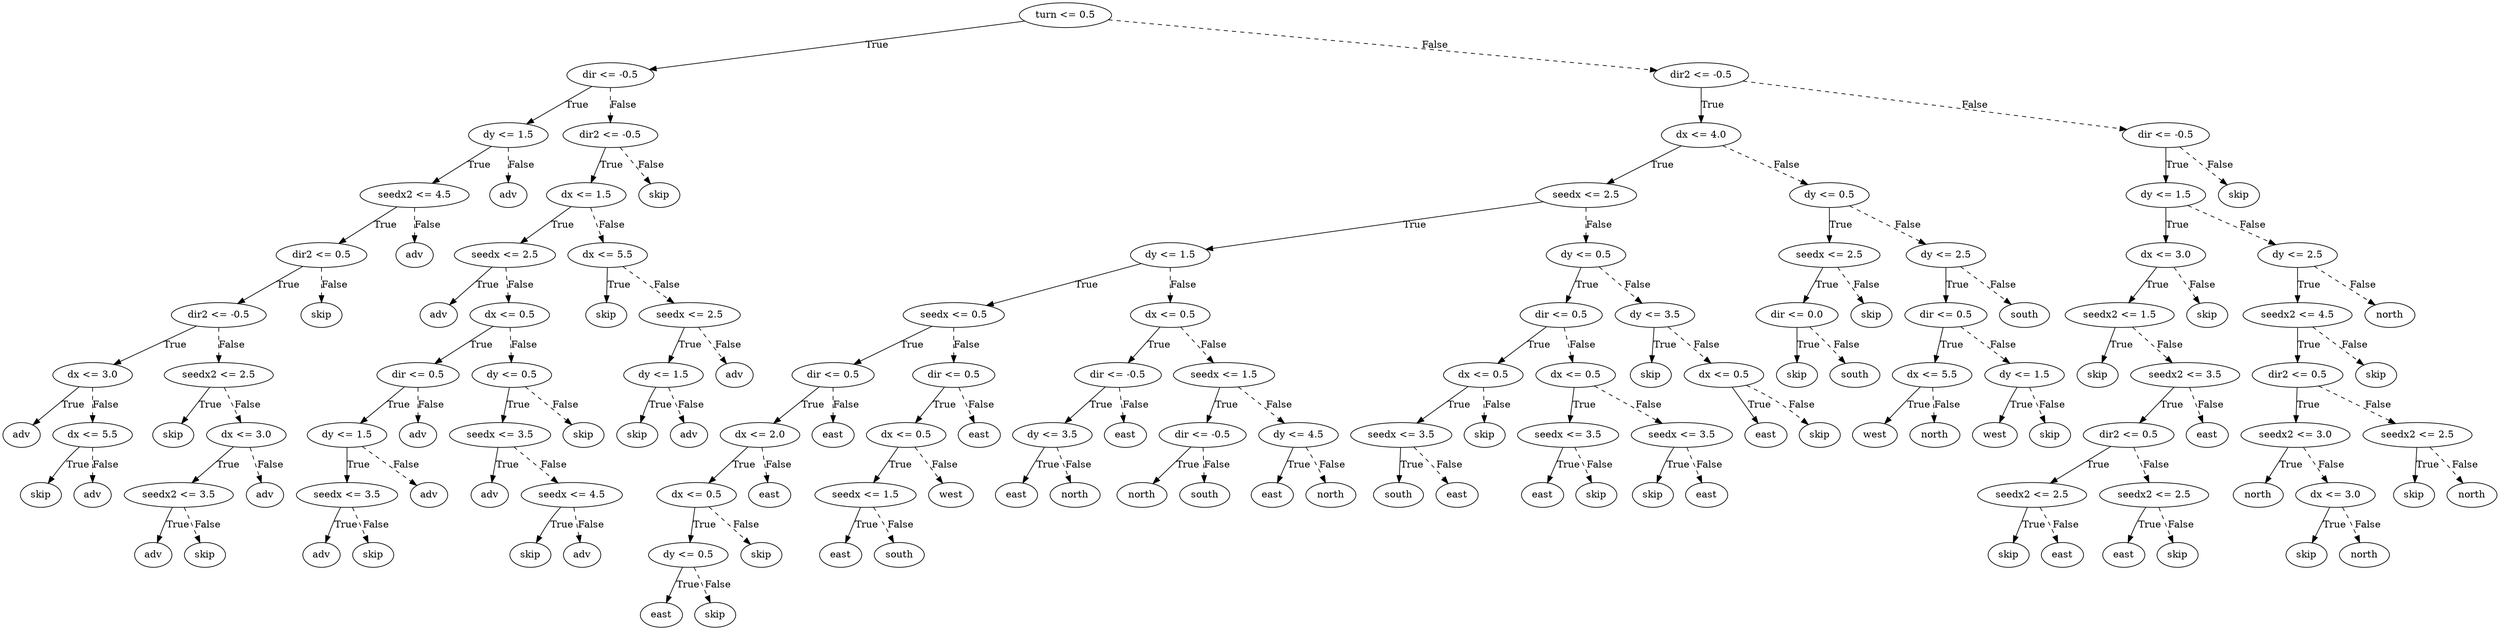 digraph {
0 [label="turn <= 0.5"];
1 [label="dir <= -0.5"];
2 [label="dy <= 1.5"];
3 [label="seedx2 <= 4.5"];
4 [label="dir2 <= 0.5"];
5 [label="dir2 <= -0.5"];
6 [label="dx <= 3.0"];
7 [label="adv"];
6 -> 7 [label="True"];
8 [label="dx <= 5.5"];
9 [label="skip"];
8 -> 9 [label="True"];
10 [label="adv"];
8 -> 10 [style="dashed", label="False"];
6 -> 8 [style="dashed", label="False"];
5 -> 6 [label="True"];
11 [label="seedx2 <= 2.5"];
12 [label="skip"];
11 -> 12 [label="True"];
13 [label="dx <= 3.0"];
14 [label="seedx2 <= 3.5"];
15 [label="adv"];
14 -> 15 [label="True"];
16 [label="skip"];
14 -> 16 [style="dashed", label="False"];
13 -> 14 [label="True"];
17 [label="adv"];
13 -> 17 [style="dashed", label="False"];
11 -> 13 [style="dashed", label="False"];
5 -> 11 [style="dashed", label="False"];
4 -> 5 [label="True"];
18 [label="skip"];
4 -> 18 [style="dashed", label="False"];
3 -> 4 [label="True"];
19 [label="adv"];
3 -> 19 [style="dashed", label="False"];
2 -> 3 [label="True"];
20 [label="adv"];
2 -> 20 [style="dashed", label="False"];
1 -> 2 [label="True"];
21 [label="dir2 <= -0.5"];
22 [label="dx <= 1.5"];
23 [label="seedx <= 2.5"];
24 [label="adv"];
23 -> 24 [label="True"];
25 [label="dx <= 0.5"];
26 [label="dir <= 0.5"];
27 [label="dy <= 1.5"];
28 [label="seedx <= 3.5"];
29 [label="adv"];
28 -> 29 [label="True"];
30 [label="skip"];
28 -> 30 [style="dashed", label="False"];
27 -> 28 [label="True"];
31 [label="adv"];
27 -> 31 [style="dashed", label="False"];
26 -> 27 [label="True"];
32 [label="adv"];
26 -> 32 [style="dashed", label="False"];
25 -> 26 [label="True"];
33 [label="dy <= 0.5"];
34 [label="seedx <= 3.5"];
35 [label="adv"];
34 -> 35 [label="True"];
36 [label="seedx <= 4.5"];
37 [label="skip"];
36 -> 37 [label="True"];
38 [label="adv"];
36 -> 38 [style="dashed", label="False"];
34 -> 36 [style="dashed", label="False"];
33 -> 34 [label="True"];
39 [label="skip"];
33 -> 39 [style="dashed", label="False"];
25 -> 33 [style="dashed", label="False"];
23 -> 25 [style="dashed", label="False"];
22 -> 23 [label="True"];
40 [label="dx <= 5.5"];
41 [label="skip"];
40 -> 41 [label="True"];
42 [label="seedx <= 2.5"];
43 [label="dy <= 1.5"];
44 [label="skip"];
43 -> 44 [label="True"];
45 [label="adv"];
43 -> 45 [style="dashed", label="False"];
42 -> 43 [label="True"];
46 [label="adv"];
42 -> 46 [style="dashed", label="False"];
40 -> 42 [style="dashed", label="False"];
22 -> 40 [style="dashed", label="False"];
21 -> 22 [label="True"];
47 [label="skip"];
21 -> 47 [style="dashed", label="False"];
1 -> 21 [style="dashed", label="False"];
0 -> 1 [label="True"];
48 [label="dir2 <= -0.5"];
49 [label="dx <= 4.0"];
50 [label="seedx <= 2.5"];
51 [label="dy <= 1.5"];
52 [label="seedx <= 0.5"];
53 [label="dir <= 0.5"];
54 [label="dx <= 2.0"];
55 [label="dx <= 0.5"];
56 [label="dy <= 0.5"];
57 [label="east"];
56 -> 57 [label="True"];
58 [label="skip"];
56 -> 58 [style="dashed", label="False"];
55 -> 56 [label="True"];
59 [label="skip"];
55 -> 59 [style="dashed", label="False"];
54 -> 55 [label="True"];
60 [label="east"];
54 -> 60 [style="dashed", label="False"];
53 -> 54 [label="True"];
61 [label="east"];
53 -> 61 [style="dashed", label="False"];
52 -> 53 [label="True"];
62 [label="dir <= 0.5"];
63 [label="dx <= 0.5"];
64 [label="seedx <= 1.5"];
65 [label="east"];
64 -> 65 [label="True"];
66 [label="south"];
64 -> 66 [style="dashed", label="False"];
63 -> 64 [label="True"];
67 [label="west"];
63 -> 67 [style="dashed", label="False"];
62 -> 63 [label="True"];
68 [label="east"];
62 -> 68 [style="dashed", label="False"];
52 -> 62 [style="dashed", label="False"];
51 -> 52 [label="True"];
69 [label="dx <= 0.5"];
70 [label="dir <= -0.5"];
71 [label="dy <= 3.5"];
72 [label="east"];
71 -> 72 [label="True"];
73 [label="north"];
71 -> 73 [style="dashed", label="False"];
70 -> 71 [label="True"];
74 [label="east"];
70 -> 74 [style="dashed", label="False"];
69 -> 70 [label="True"];
75 [label="seedx <= 1.5"];
76 [label="dir <= -0.5"];
77 [label="north"];
76 -> 77 [label="True"];
78 [label="south"];
76 -> 78 [style="dashed", label="False"];
75 -> 76 [label="True"];
79 [label="dy <= 4.5"];
80 [label="east"];
79 -> 80 [label="True"];
81 [label="north"];
79 -> 81 [style="dashed", label="False"];
75 -> 79 [style="dashed", label="False"];
69 -> 75 [style="dashed", label="False"];
51 -> 69 [style="dashed", label="False"];
50 -> 51 [label="True"];
82 [label="dy <= 0.5"];
83 [label="dir <= 0.5"];
84 [label="dx <= 0.5"];
85 [label="seedx <= 3.5"];
86 [label="south"];
85 -> 86 [label="True"];
87 [label="east"];
85 -> 87 [style="dashed", label="False"];
84 -> 85 [label="True"];
88 [label="skip"];
84 -> 88 [style="dashed", label="False"];
83 -> 84 [label="True"];
89 [label="dx <= 0.5"];
90 [label="seedx <= 3.5"];
91 [label="east"];
90 -> 91 [label="True"];
92 [label="skip"];
90 -> 92 [style="dashed", label="False"];
89 -> 90 [label="True"];
93 [label="seedx <= 3.5"];
94 [label="skip"];
93 -> 94 [label="True"];
95 [label="east"];
93 -> 95 [style="dashed", label="False"];
89 -> 93 [style="dashed", label="False"];
83 -> 89 [style="dashed", label="False"];
82 -> 83 [label="True"];
96 [label="dy <= 3.5"];
97 [label="skip"];
96 -> 97 [label="True"];
98 [label="dx <= 0.5"];
99 [label="east"];
98 -> 99 [label="True"];
100 [label="skip"];
98 -> 100 [style="dashed", label="False"];
96 -> 98 [style="dashed", label="False"];
82 -> 96 [style="dashed", label="False"];
50 -> 82 [style="dashed", label="False"];
49 -> 50 [label="True"];
101 [label="dy <= 0.5"];
102 [label="seedx <= 2.5"];
103 [label="dir <= 0.0"];
104 [label="skip"];
103 -> 104 [label="True"];
105 [label="south"];
103 -> 105 [style="dashed", label="False"];
102 -> 103 [label="True"];
106 [label="skip"];
102 -> 106 [style="dashed", label="False"];
101 -> 102 [label="True"];
107 [label="dy <= 2.5"];
108 [label="dir <= 0.5"];
109 [label="dx <= 5.5"];
110 [label="west"];
109 -> 110 [label="True"];
111 [label="north"];
109 -> 111 [style="dashed", label="False"];
108 -> 109 [label="True"];
112 [label="dy <= 1.5"];
113 [label="west"];
112 -> 113 [label="True"];
114 [label="skip"];
112 -> 114 [style="dashed", label="False"];
108 -> 112 [style="dashed", label="False"];
107 -> 108 [label="True"];
115 [label="south"];
107 -> 115 [style="dashed", label="False"];
101 -> 107 [style="dashed", label="False"];
49 -> 101 [style="dashed", label="False"];
48 -> 49 [label="True"];
116 [label="dir <= -0.5"];
117 [label="dy <= 1.5"];
118 [label="dx <= 3.0"];
119 [label="seedx2 <= 1.5"];
120 [label="skip"];
119 -> 120 [label="True"];
121 [label="seedx2 <= 3.5"];
122 [label="dir2 <= 0.5"];
123 [label="seedx2 <= 2.5"];
124 [label="skip"];
123 -> 124 [label="True"];
125 [label="east"];
123 -> 125 [style="dashed", label="False"];
122 -> 123 [label="True"];
126 [label="seedx2 <= 2.5"];
127 [label="east"];
126 -> 127 [label="True"];
128 [label="skip"];
126 -> 128 [style="dashed", label="False"];
122 -> 126 [style="dashed", label="False"];
121 -> 122 [label="True"];
129 [label="east"];
121 -> 129 [style="dashed", label="False"];
119 -> 121 [style="dashed", label="False"];
118 -> 119 [label="True"];
130 [label="skip"];
118 -> 130 [style="dashed", label="False"];
117 -> 118 [label="True"];
131 [label="dy <= 2.5"];
132 [label="seedx2 <= 4.5"];
133 [label="dir2 <= 0.5"];
134 [label="seedx2 <= 3.0"];
135 [label="north"];
134 -> 135 [label="True"];
136 [label="dx <= 3.0"];
137 [label="skip"];
136 -> 137 [label="True"];
138 [label="north"];
136 -> 138 [style="dashed", label="False"];
134 -> 136 [style="dashed", label="False"];
133 -> 134 [label="True"];
139 [label="seedx2 <= 2.5"];
140 [label="skip"];
139 -> 140 [label="True"];
141 [label="north"];
139 -> 141 [style="dashed", label="False"];
133 -> 139 [style="dashed", label="False"];
132 -> 133 [label="True"];
142 [label="skip"];
132 -> 142 [style="dashed", label="False"];
131 -> 132 [label="True"];
143 [label="north"];
131 -> 143 [style="dashed", label="False"];
117 -> 131 [style="dashed", label="False"];
116 -> 117 [label="True"];
144 [label="skip"];
116 -> 144 [style="dashed", label="False"];
48 -> 116 [style="dashed", label="False"];
0 -> 48 [style="dashed", label="False"];

}